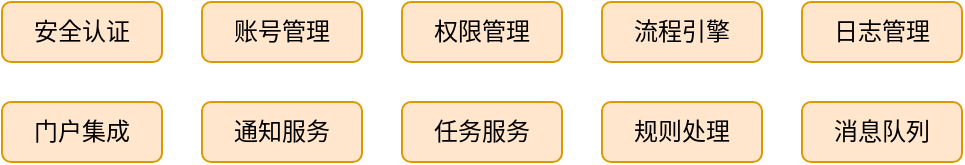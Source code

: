 <mxfile version="13.8.0" type="github">
  <diagram id="sWXnz30XNRdV2VJLcHcR" name="第 1 页">
    <mxGraphModel dx="989" dy="651" grid="1" gridSize="10" guides="1" tooltips="1" connect="1" arrows="1" fold="1" page="1" pageScale="1" pageWidth="827" pageHeight="1169" math="0" shadow="0">
      <root>
        <mxCell id="0" />
        <mxCell id="1" parent="0" />
        <mxCell id="TWRN7iPOXEYogoIKZ3C1-1" value="安全认证" style="rounded=1;whiteSpace=wrap;html=1;fillColor=#ffe6cc;strokeColor=#d79b00;" vertex="1" parent="1">
          <mxGeometry x="80" y="90" width="80" height="30" as="geometry" />
        </mxCell>
        <mxCell id="TWRN7iPOXEYogoIKZ3C1-2" value="账号管理" style="rounded=1;whiteSpace=wrap;html=1;fillColor=#ffe6cc;strokeColor=#d79b00;" vertex="1" parent="1">
          <mxGeometry x="180" y="90" width="80" height="30" as="geometry" />
        </mxCell>
        <mxCell id="TWRN7iPOXEYogoIKZ3C1-3" value="权限管理" style="rounded=1;whiteSpace=wrap;html=1;fillColor=#ffe6cc;strokeColor=#d79b00;" vertex="1" parent="1">
          <mxGeometry x="280" y="90" width="80" height="30" as="geometry" />
        </mxCell>
        <mxCell id="TWRN7iPOXEYogoIKZ3C1-4" value="流程引擎" style="rounded=1;whiteSpace=wrap;html=1;fillColor=#ffe6cc;strokeColor=#d79b00;" vertex="1" parent="1">
          <mxGeometry x="380" y="90" width="80" height="30" as="geometry" />
        </mxCell>
        <mxCell id="TWRN7iPOXEYogoIKZ3C1-5" value="日志管理" style="rounded=1;whiteSpace=wrap;html=1;fillColor=#ffe6cc;strokeColor=#d79b00;" vertex="1" parent="1">
          <mxGeometry x="480" y="90" width="80" height="30" as="geometry" />
        </mxCell>
        <mxCell id="TWRN7iPOXEYogoIKZ3C1-6" value="门户集成" style="rounded=1;whiteSpace=wrap;html=1;fillColor=#ffe6cc;strokeColor=#d79b00;" vertex="1" parent="1">
          <mxGeometry x="80" y="140" width="80" height="30" as="geometry" />
        </mxCell>
        <mxCell id="TWRN7iPOXEYogoIKZ3C1-7" value="通知服务" style="rounded=1;whiteSpace=wrap;html=1;fillColor=#ffe6cc;strokeColor=#d79b00;" vertex="1" parent="1">
          <mxGeometry x="180" y="140" width="80" height="30" as="geometry" />
        </mxCell>
        <mxCell id="TWRN7iPOXEYogoIKZ3C1-8" value="任务服务" style="rounded=1;whiteSpace=wrap;html=1;fillColor=#ffe6cc;strokeColor=#d79b00;" vertex="1" parent="1">
          <mxGeometry x="280" y="140" width="80" height="30" as="geometry" />
        </mxCell>
        <mxCell id="TWRN7iPOXEYogoIKZ3C1-9" value="规则处理" style="rounded=1;whiteSpace=wrap;html=1;fillColor=#ffe6cc;strokeColor=#d79b00;" vertex="1" parent="1">
          <mxGeometry x="380" y="140" width="80" height="30" as="geometry" />
        </mxCell>
        <mxCell id="TWRN7iPOXEYogoIKZ3C1-10" value="消息队列" style="rounded=1;whiteSpace=wrap;html=1;fillColor=#ffe6cc;strokeColor=#d79b00;" vertex="1" parent="1">
          <mxGeometry x="480" y="140" width="80" height="30" as="geometry" />
        </mxCell>
      </root>
    </mxGraphModel>
  </diagram>
</mxfile>
